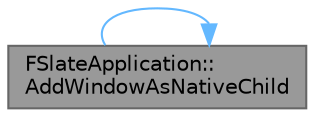 digraph "FSlateApplication::AddWindowAsNativeChild"
{
 // INTERACTIVE_SVG=YES
 // LATEX_PDF_SIZE
  bgcolor="transparent";
  edge [fontname=Helvetica,fontsize=10,labelfontname=Helvetica,labelfontsize=10];
  node [fontname=Helvetica,fontsize=10,shape=box,height=0.2,width=0.4];
  rankdir="LR";
  Node1 [id="Node000001",label="FSlateApplication::\lAddWindowAsNativeChild",height=0.2,width=0.4,color="gray40", fillcolor="grey60", style="filled", fontcolor="black",tooltip="Associates a top level Slate Window with a native window, and \"natively\" parents that window to the s..."];
  Node1 -> Node1 [id="edge1_Node000001_Node000001",color="steelblue1",style="solid",tooltip=" "];
}
